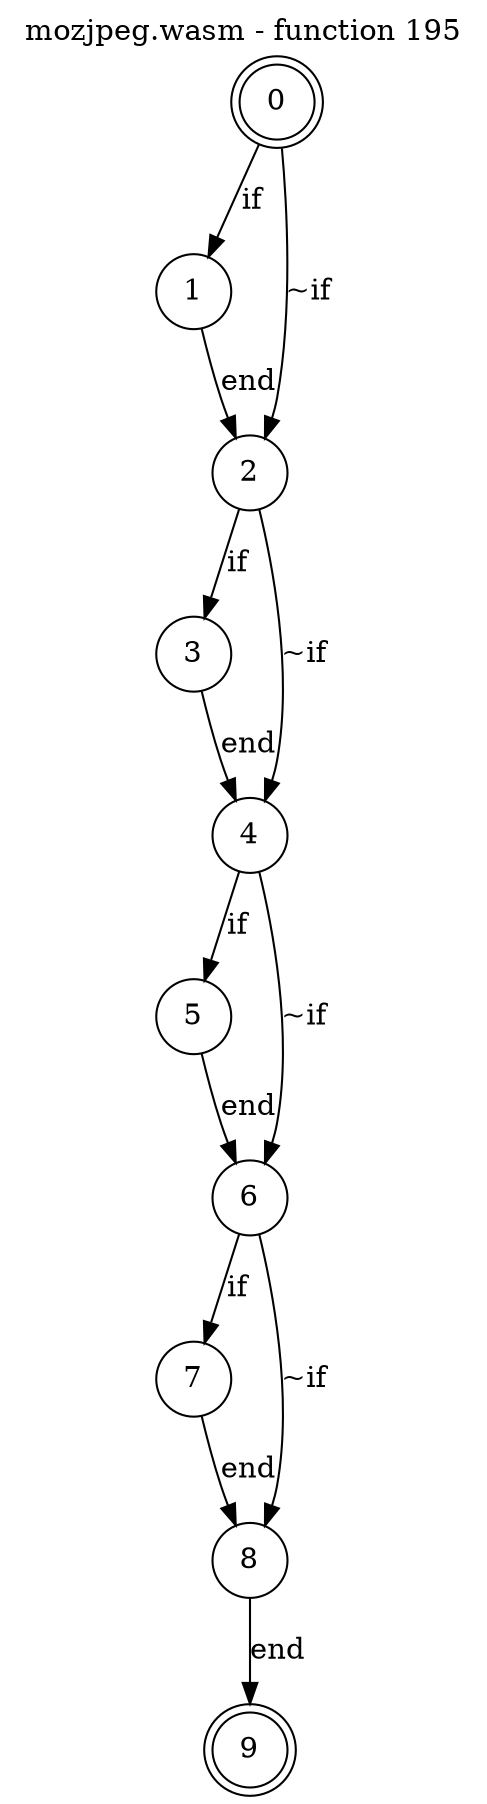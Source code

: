 digraph finite_state_machine {
    label = "mozjpeg.wasm - function 195"
    labelloc =  t
    labelfontsize = 16
    labelfontcolor = black
    labelfontname = "Helvetica"
    node [shape = doublecircle]; 0 9;
    node [shape = circle];
    0 -> 1[label="if"];
    0 -> 2[label="~if"];
    1 -> 2[label="end"];
    2 -> 3[label="if"];
    2 -> 4[label="~if"];
    3 -> 4[label="end"];
    4 -> 5[label="if"];
    4 -> 6[label="~if"];
    5 -> 6[label="end"];
    6 -> 7[label="if"];
    6 -> 8[label="~if"];
    7 -> 8[label="end"];
    8 -> 9[label="end"];
}
